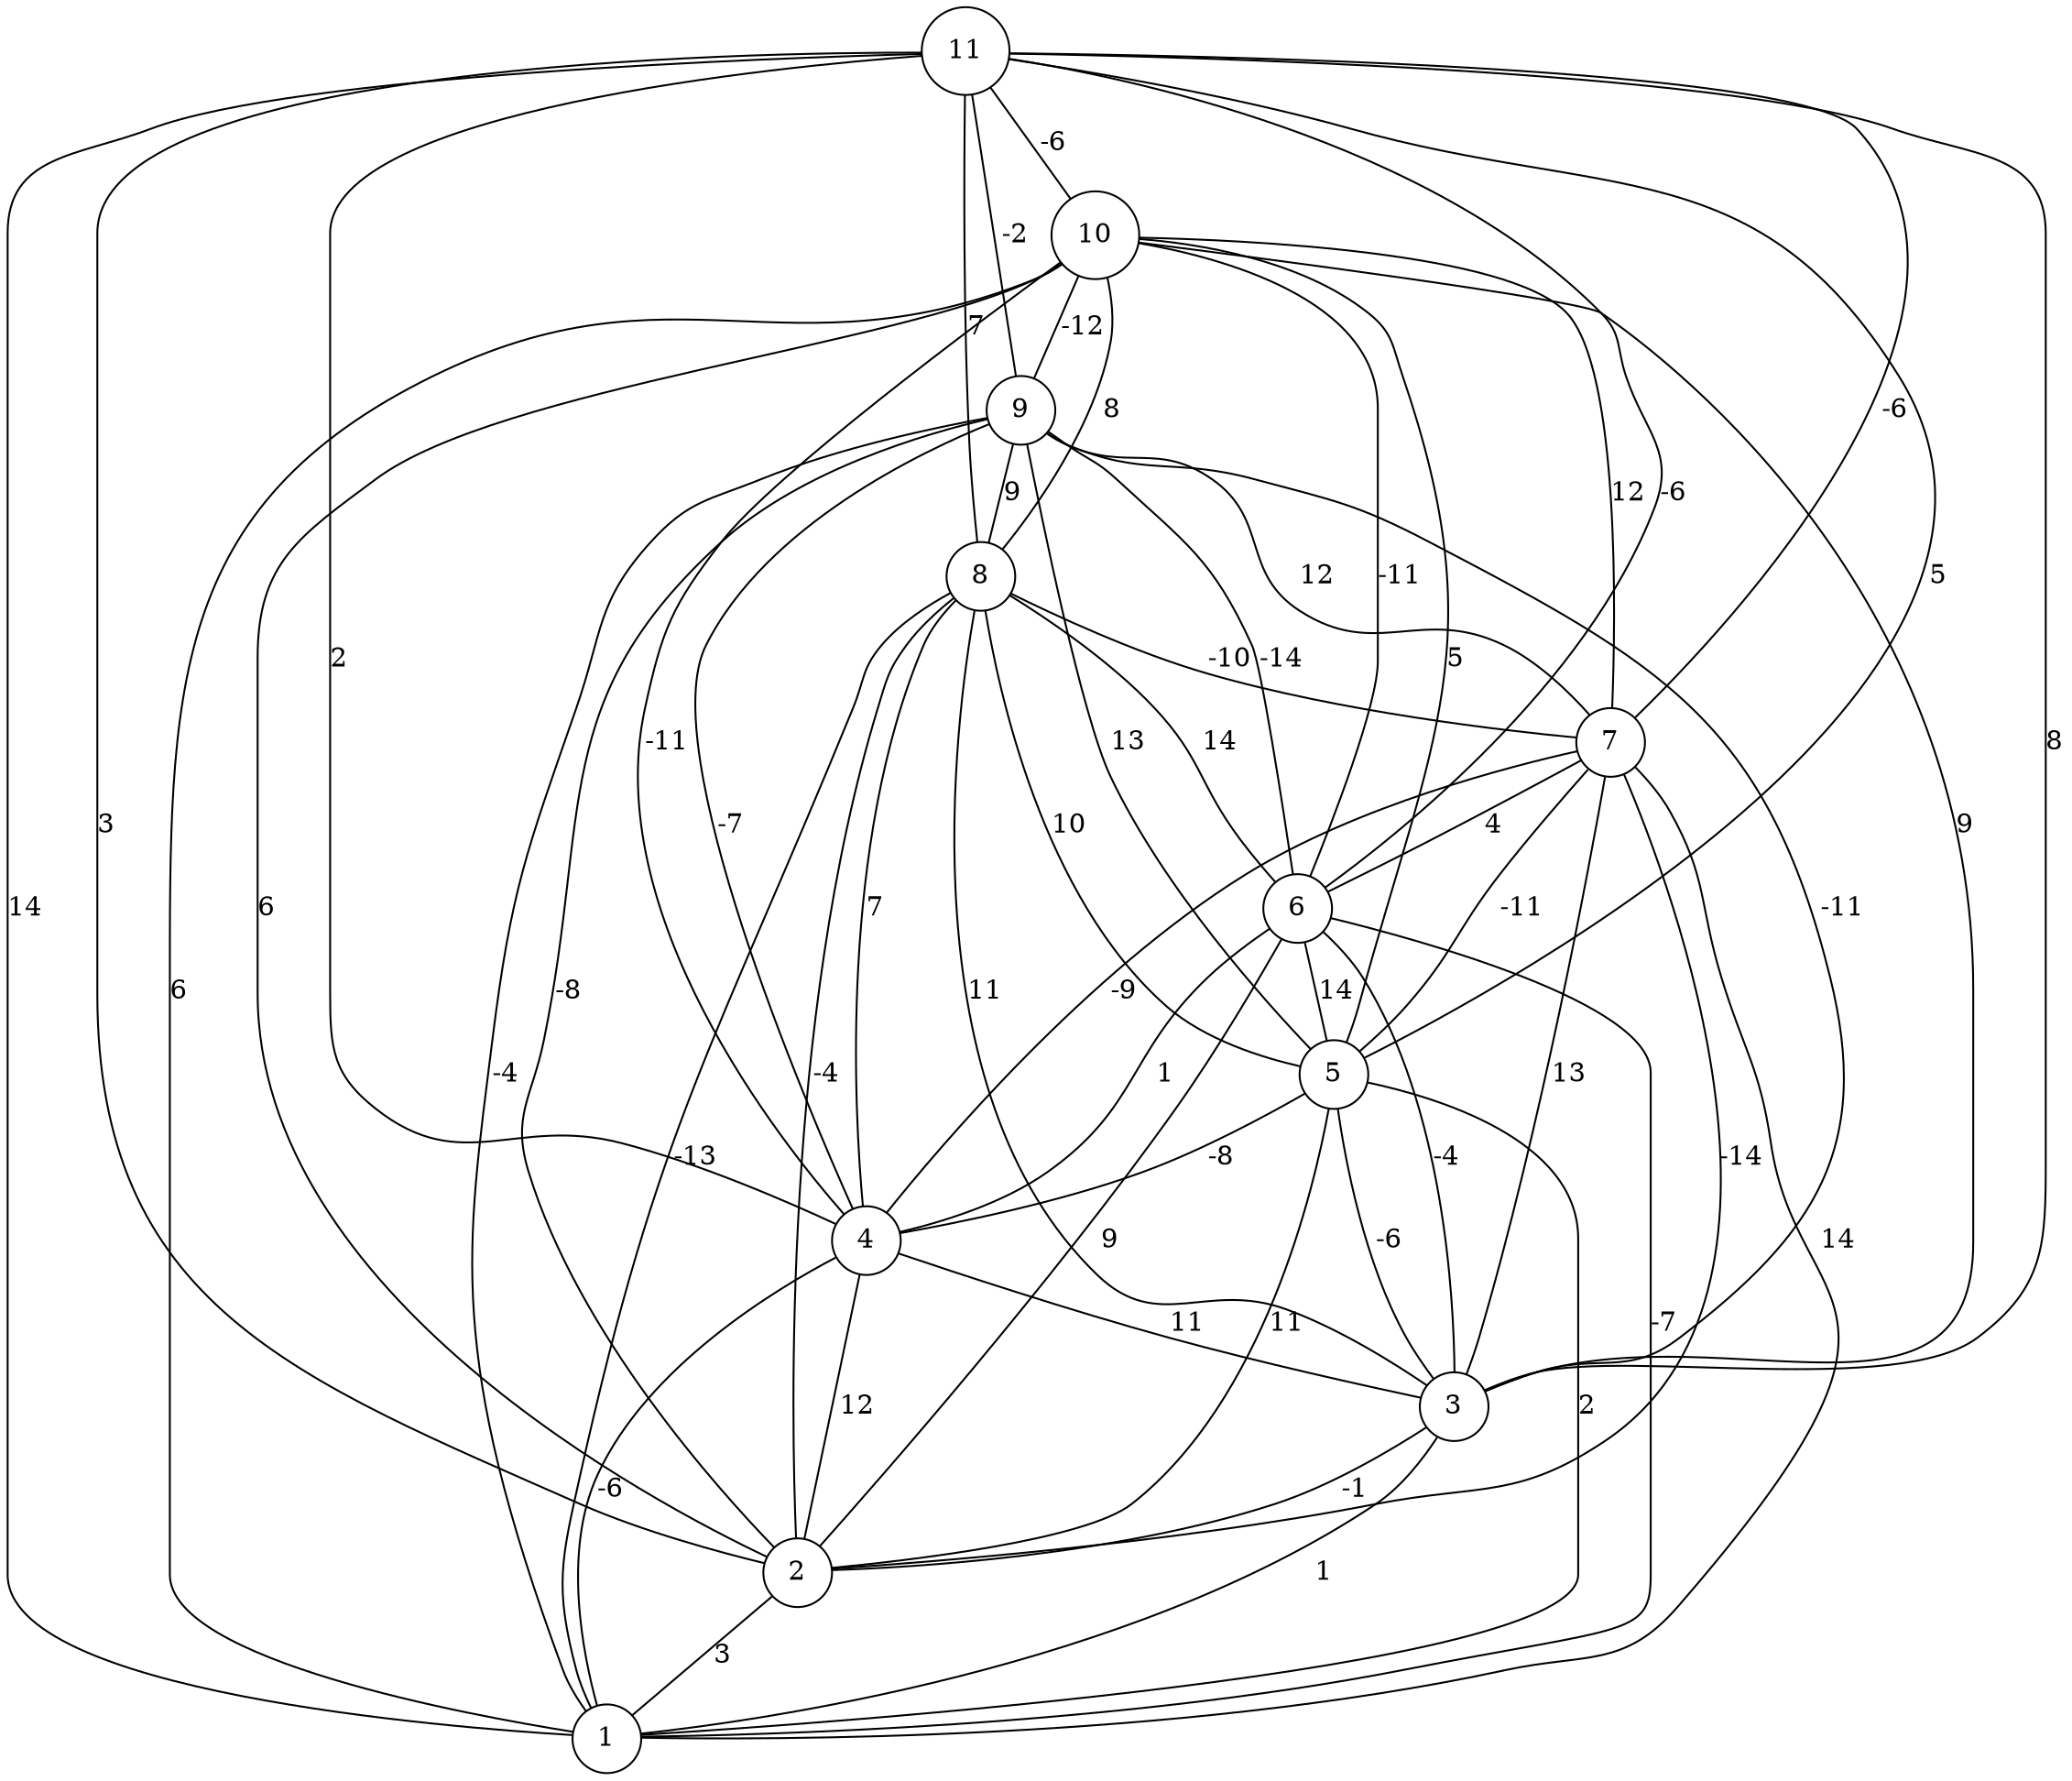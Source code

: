 graph { 
	 fontname="Helvetica,Arial,sans-serif" 
	 node [shape = circle]; 
	 11 -- 1 [label = "14"];
	 11 -- 2 [label = "3"];
	 11 -- 3 [label = "8"];
	 11 -- 4 [label = "2"];
	 11 -- 5 [label = "5"];
	 11 -- 6 [label = "-6"];
	 11 -- 7 [label = "-6"];
	 11 -- 8 [label = "7"];
	 11 -- 9 [label = "-2"];
	 11 -- 10 [label = "-6"];
	 10 -- 1 [label = "6"];
	 10 -- 2 [label = "6"];
	 10 -- 3 [label = "9"];
	 10 -- 4 [label = "-11"];
	 10 -- 5 [label = "5"];
	 10 -- 6 [label = "-11"];
	 10 -- 7 [label = "12"];
	 10 -- 8 [label = "8"];
	 10 -- 9 [label = "-12"];
	 9 -- 1 [label = "-4"];
	 9 -- 2 [label = "-8"];
	 9 -- 3 [label = "-11"];
	 9 -- 4 [label = "-7"];
	 9 -- 5 [label = "13"];
	 9 -- 6 [label = "-14"];
	 9 -- 7 [label = "12"];
	 9 -- 8 [label = "9"];
	 8 -- 1 [label = "-13"];
	 8 -- 2 [label = "-4"];
	 8 -- 3 [label = "11"];
	 8 -- 4 [label = "7"];
	 8 -- 5 [label = "10"];
	 8 -- 6 [label = "14"];
	 8 -- 7 [label = "-10"];
	 7 -- 1 [label = "14"];
	 7 -- 2 [label = "-14"];
	 7 -- 3 [label = "13"];
	 7 -- 4 [label = "-9"];
	 7 -- 5 [label = "-11"];
	 7 -- 6 [label = "4"];
	 6 -- 1 [label = "-7"];
	 6 -- 2 [label = "9"];
	 6 -- 3 [label = "-4"];
	 6 -- 4 [label = "1"];
	 6 -- 5 [label = "14"];
	 5 -- 1 [label = "2"];
	 5 -- 2 [label = "11"];
	 5 -- 3 [label = "-6"];
	 5 -- 4 [label = "-8"];
	 4 -- 1 [label = "-6"];
	 4 -- 2 [label = "12"];
	 4 -- 3 [label = "11"];
	 3 -- 1 [label = "1"];
	 3 -- 2 [label = "-1"];
	 2 -- 1 [label = "3"];
	 1;
	 2;
	 3;
	 4;
	 5;
	 6;
	 7;
	 8;
	 9;
	 10;
	 11;
}
